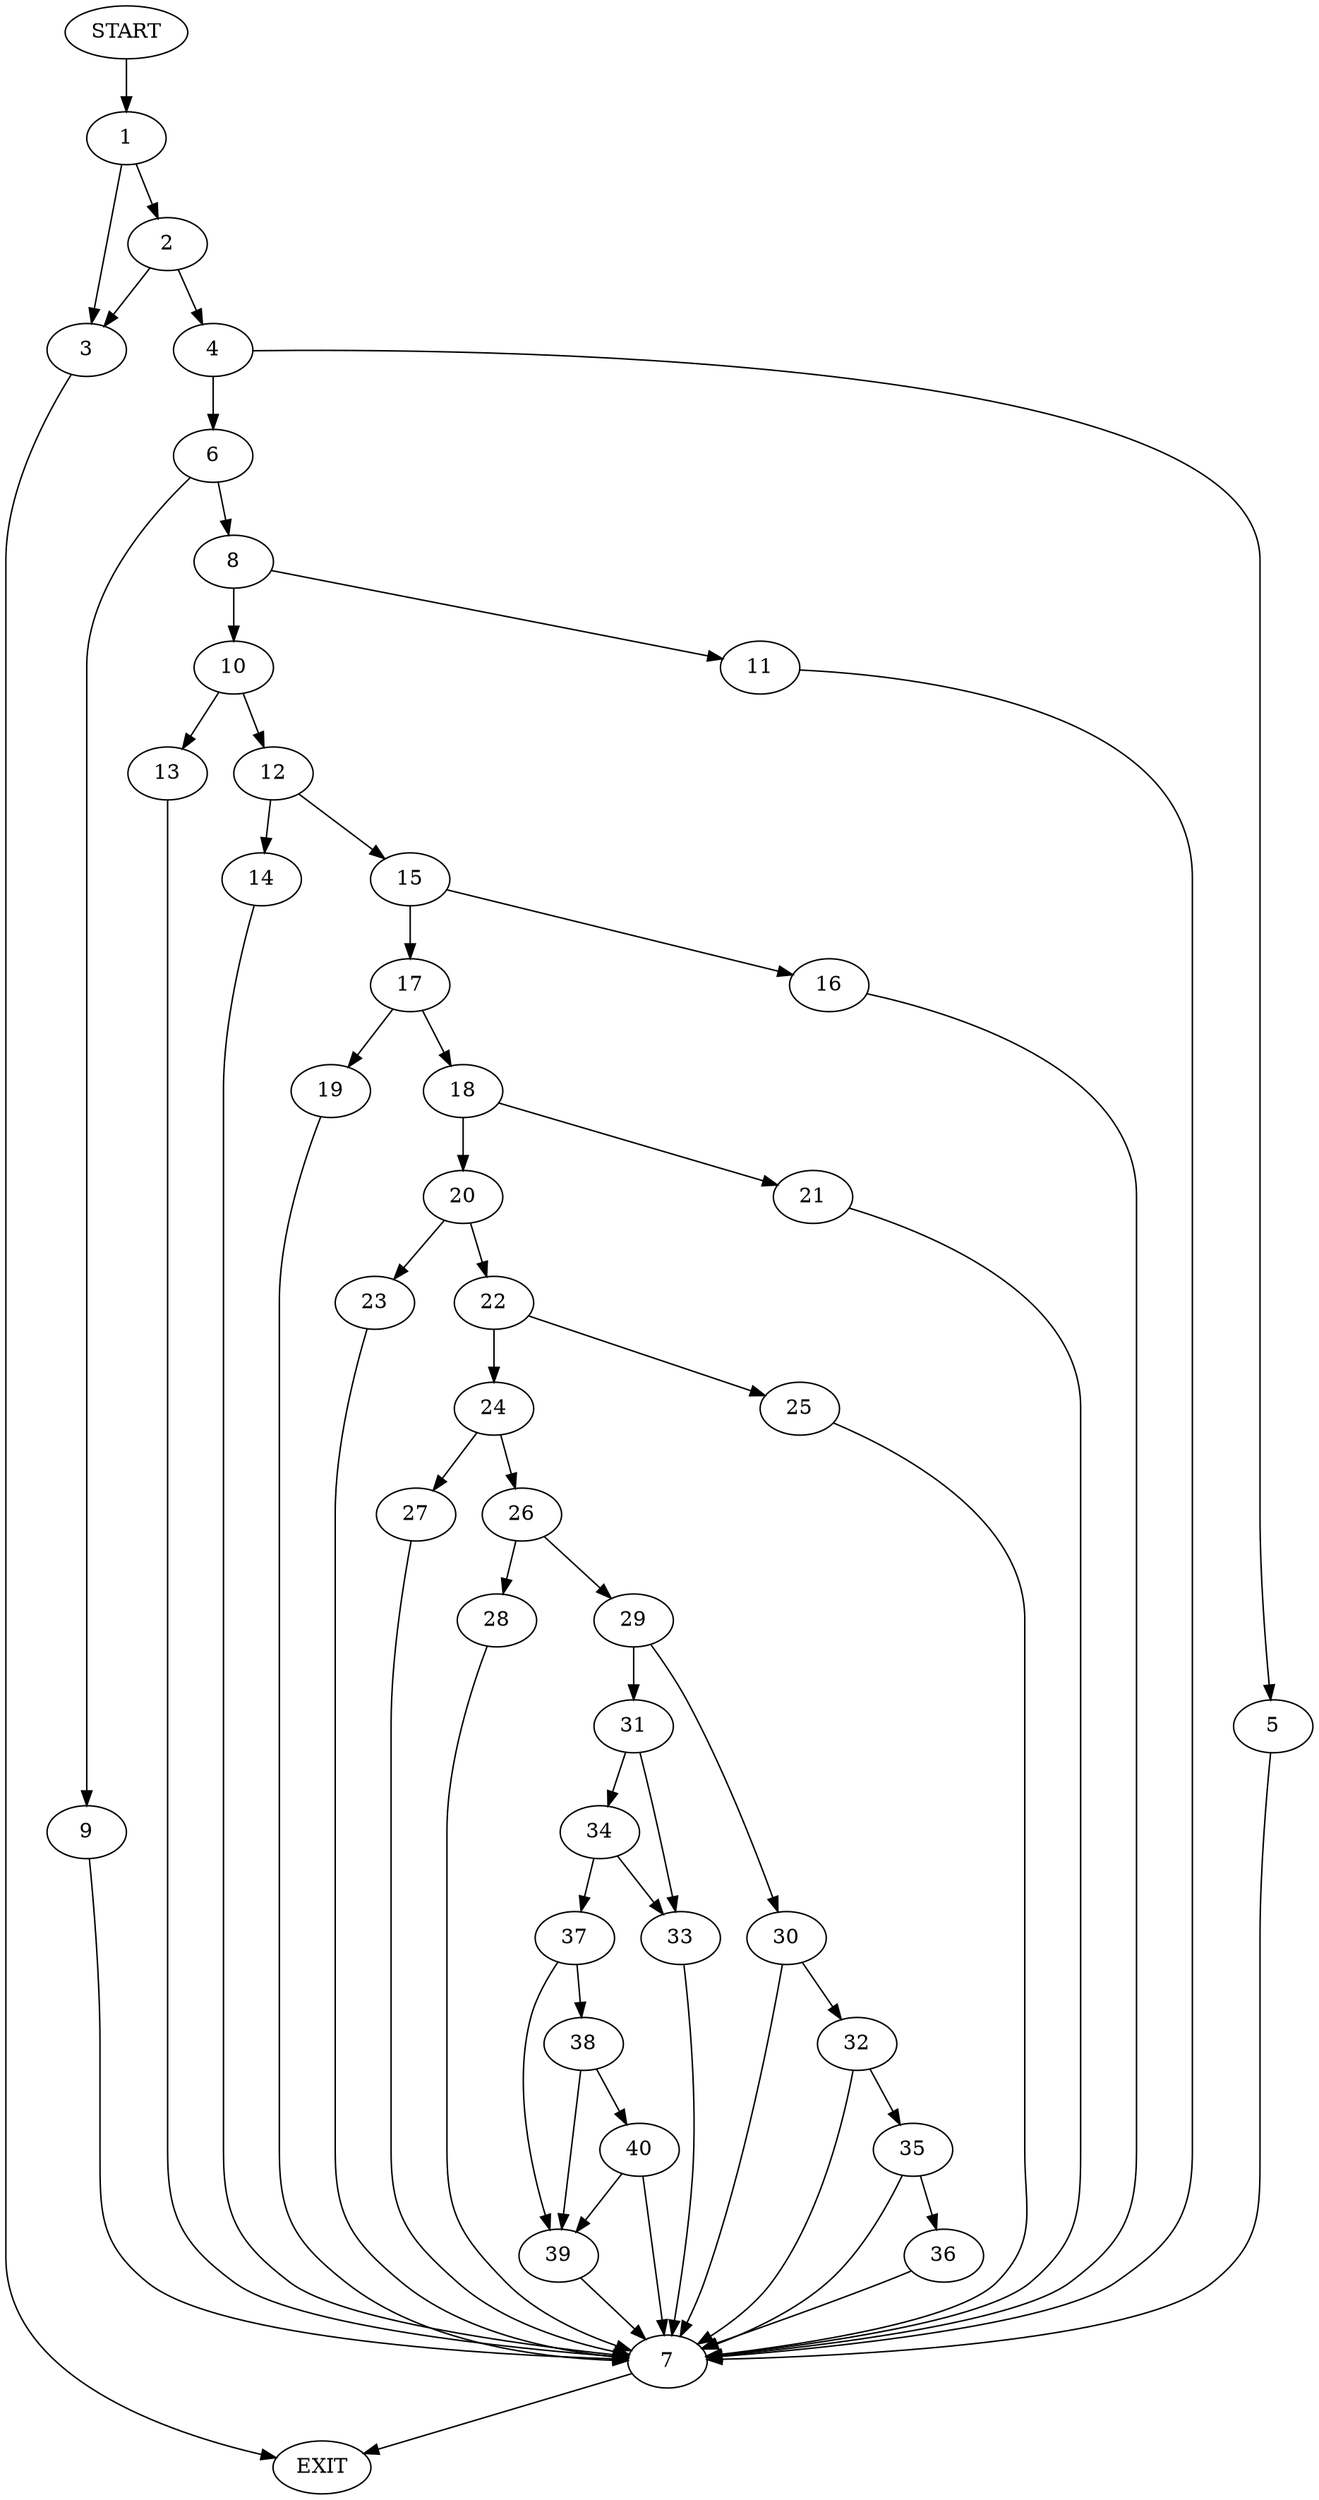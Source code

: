 digraph {
0 [label="START"]
41 [label="EXIT"]
0 -> 1
1 -> 2
1 -> 3
2 -> 4
2 -> 3
3 -> 41
4 -> 5
4 -> 6
5 -> 7
6 -> 8
6 -> 9
7 -> 41
8 -> 10
8 -> 11
9 -> 7
10 -> 12
10 -> 13
11 -> 7
13 -> 7
12 -> 14
12 -> 15
14 -> 7
15 -> 16
15 -> 17
17 -> 18
17 -> 19
16 -> 7
18 -> 20
18 -> 21
19 -> 7
20 -> 22
20 -> 23
21 -> 7
23 -> 7
22 -> 24
22 -> 25
25 -> 7
24 -> 26
24 -> 27
26 -> 28
26 -> 29
27 -> 7
28 -> 7
29 -> 30
29 -> 31
30 -> 7
30 -> 32
31 -> 33
31 -> 34
32 -> 7
32 -> 35
35 -> 36
35 -> 7
36 -> 7
34 -> 37
34 -> 33
33 -> 7
37 -> 38
37 -> 39
39 -> 7
38 -> 40
38 -> 39
40 -> 7
40 -> 39
}
